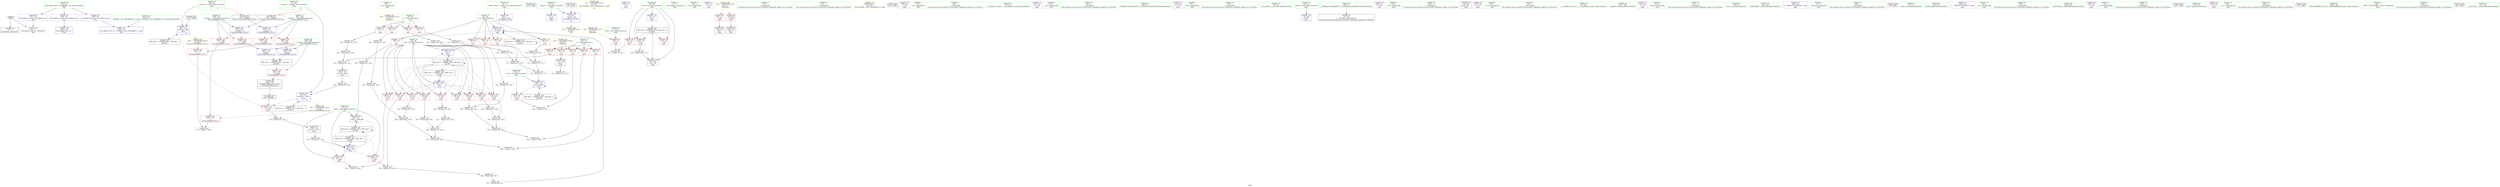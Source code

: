 digraph "SVFG" {
	label="SVFG";

	Node0x55a7a782cba0 [shape=record,color=grey,label="{NodeID: 0\nNullPtr}"];
	Node0x55a7a782cba0 -> Node0x55a7a783a090[style=solid];
	Node0x55a7a782cba0 -> Node0x55a7a783e970[style=solid];
	Node0x55a7a7838600 [shape=record,color=red,label="{NodeID: 97\n181\<--83\n\<--t\nmain\n}"];
	Node0x55a7a7838600 -> Node0x55a7a7846460[style=solid];
	Node0x55a7a7836510 [shape=record,color=green,label="{NodeID: 14\n30\<--1\n.str.8\<--dummyObj\nGlob }"];
	Node0x55a7a783c280 [shape=record,color=grey,label="{NodeID: 194\n132 = Binary(131, 133, )\n}"];
	Node0x55a7a7839160 [shape=record,color=red,label="{NodeID: 111\n169\<--93\n\<--x\nmain\n}"];
	Node0x55a7a7839160 -> Node0x55a7a7845e60[style=solid];
	Node0x55a7a7837310 [shape=record,color=green,label="{NodeID: 28\n4\<--6\n_ZStL8__ioinit\<--_ZStL8__ioinit_field_insensitive\nGlob }"];
	Node0x55a7a7837310 -> Node0x55a7a783a840[style=solid];
	Node0x55a7a785f2b0 [shape=record,color=black,label="{NodeID: 291\n127 = PHI()\n}"];
	Node0x55a7a7844960 [shape=record,color=grey,label="{NodeID: 208\n178 = Binary(172, 177, )\n}"];
	Node0x55a7a7844960 -> Node0x55a7a783f0f0[style=solid];
	Node0x55a7a783e670 [shape=record,color=blue,label="{NodeID: 125\n8\<--9\n_ZL2pi\<--\nGlob }"];
	Node0x55a7a7838050 [shape=record,color=green,label="{NodeID: 42\n83\<--84\nt\<--t_field_insensitive\nmain\n}"];
	Node0x55a7a7838050 -> Node0x55a7a783bdf0[style=solid];
	Node0x55a7a7838050 -> Node0x55a7a7838530[style=solid];
	Node0x55a7a7838050 -> Node0x55a7a7838600[style=solid];
	Node0x55a7a7838050 -> Node0x55a7a78386d0[style=solid];
	Node0x55a7a7838050 -> Node0x55a7a78387a0[style=solid];
	Node0x55a7a7845e60 [shape=record,color=grey,label="{NodeID: 222\n170 = Binary(141, 169, )\n}"];
	Node0x55a7a7845e60 -> Node0x55a7a7845b60[style=solid];
	Node0x55a7a783f290 [shape=record,color=blue,label="{NodeID: 139\n85\<--188\nleft\<--\nmain\n}"];
	Node0x55a7a783f290 -> Node0x55a7a7850c20[style=dashed];
	Node0x55a7a7839d20 [shape=record,color=green,label="{NodeID: 56\n265\<--266\nretval\<--retval_field_insensitive\n_ZSt3minIdERKT_S2_S2_\n}"];
	Node0x55a7a7839d20 -> Node0x55a7a783e0c0[style=solid];
	Node0x55a7a7839d20 -> Node0x55a7a783f5d0[style=solid];
	Node0x55a7a7839d20 -> Node0x55a7a783f6a0[style=solid];
	Node0x55a7a783a910 [shape=record,color=purple,label="{NodeID: 70\n100\<--11\n\<--.str\nmain\n}"];
	Node0x55a7a78526b0 [shape=record,color=yellow,style=double,label="{NodeID: 250\n8V_1 = ENCHI(MR_8V_0)\npts\{78 \}\nFun[main]}"];
	Node0x55a7a78526b0 -> Node0x55a7a783b770[style=dashed];
	Node0x55a7a783b4d0 [shape=record,color=purple,label="{NodeID: 84\n301\<--34\nllvm.global_ctors_2\<--llvm.global_ctors\nGlob }"];
	Node0x55a7a783b4d0 -> Node0x55a7a783e970[style=solid];
	Node0x55a7a782c1b0 [shape=record,color=green,label="{NodeID: 1\n7\<--1\n__dso_handle\<--dummyObj\nGlob }"];
	Node0x55a7a78386d0 [shape=record,color=red,label="{NodeID: 98\n202\<--83\n\<--t\nmain\n}"];
	Node0x55a7a78386d0 -> Node0x55a7a7846760[style=solid];
	Node0x55a7a7836610 [shape=record,color=green,label="{NodeID: 15\n32\<--1\n.str.9\<--dummyObj\nGlob }"];
	Node0x55a7a783c400 [shape=record,color=grey,label="{NodeID: 195\n140 = Binary(141, 139, )\n}"];
	Node0x55a7a783c400 -> Node0x55a7a7844c60[style=solid];
	Node0x55a7a7839230 [shape=record,color=red,label="{NodeID: 112\n171\<--93\n\<--x\nmain\n}"];
	Node0x55a7a7839230 -> Node0x55a7a7845b60[style=solid];
	Node0x55a7a7837410 [shape=record,color=green,label="{NodeID: 29\n8\<--10\n_ZL2pi\<--_ZL2pi_field_insensitive\nGlob }"];
	Node0x55a7a7837410 -> Node0x55a7a783e670[style=solid];
	Node0x55a7a7837410 -> Node0x55a7a783ea70[style=solid];
	Node0x55a7a785f380 [shape=record,color=black,label="{NodeID: 292\n134 = PHI()\n}"];
	Node0x55a7a785f380 -> Node0x55a7a783edb0[style=solid];
	Node0x55a7a7844ae0 [shape=record,color=grey,label="{NodeID: 209\n177 = Binary(175, 176, )\n}"];
	Node0x55a7a7844ae0 -> Node0x55a7a7844960[style=solid];
	Node0x55a7a783e770 [shape=record,color=blue,label="{NodeID: 126\n299\<--35\nllvm.global_ctors_0\<--\nGlob }"];
	Node0x55a7a7838120 [shape=record,color=green,label="{NodeID: 43\n85\<--86\nleft\<--left_field_insensitive\nmain\n}"];
	Node0x55a7a7838120 -> Node0x55a7a7838870[style=solid];
	Node0x55a7a7838120 -> Node0x55a7a7838940[style=solid];
	Node0x55a7a7838120 -> Node0x55a7a7838a10[style=solid];
	Node0x55a7a7838120 -> Node0x55a7a7838ae0[style=solid];
	Node0x55a7a7838120 -> Node0x55a7a7838bb0[style=solid];
	Node0x55a7a7838120 -> Node0x55a7a7838c80[style=solid];
	Node0x55a7a7838120 -> Node0x55a7a7838d50[style=solid];
	Node0x55a7a7838120 -> Node0x55a7a7838e20[style=solid];
	Node0x55a7a7838120 -> Node0x55a7a7838ef0[style=solid];
	Node0x55a7a7838120 -> Node0x55a7a783ece0[style=solid];
	Node0x55a7a7838120 -> Node0x55a7a783f290[style=solid];
	Node0x55a7a7845fe0 [shape=record,color=grey,label="{NodeID: 223\n277 = cmp(274, 276, )\n}"];
	Node0x55a7a783f360 [shape=record,color=blue,label="{NodeID: 140\n79\<--244\ntest\<--inc\nmain\n}"];
	Node0x55a7a783f360 -> Node0x55a7a784d020[style=dashed];
	Node0x55a7a7839df0 [shape=record,color=green,label="{NodeID: 57\n267\<--268\n__a.addr\<--__a.addr_field_insensitive\n_ZSt3minIdERKT_S2_S2_\n}"];
	Node0x55a7a7839df0 -> Node0x55a7a783e190[style=solid];
	Node0x55a7a7839df0 -> Node0x55a7a783e260[style=solid];
	Node0x55a7a7839df0 -> Node0x55a7a783f430[style=solid];
	Node0x55a7a783a9e0 [shape=record,color=purple,label="{NodeID: 71\n101\<--13\n\<--.str.2\nmain\n}"];
	Node0x55a7a783b5d0 [shape=record,color=red,label="{NodeID: 85\n99\<--15\n\<--stdin\nmain\n}"];
	Node0x55a7a783b5d0 -> Node0x55a7a783a360[style=solid];
	Node0x55a7a782bb80 [shape=record,color=green,label="{NodeID: 2\n9\<--1\n\<--dummyObj\nCan only get source location for instruction, argument, global var or function.}"];
	Node0x55a7a78387a0 [shape=record,color=red,label="{NodeID: 99\n228\<--83\n\<--t\nmain\n}"];
	Node0x55a7a78387a0 -> Node0x55a7a78462e0[style=solid];
	Node0x55a7a7836710 [shape=record,color=green,label="{NodeID: 16\n35\<--1\n\<--dummyObj\nCan only get source location for instruction, argument, global var or function.}"];
	Node0x55a7a7855320 [shape=record,color=yellow,style=double,label="{NodeID: 279\nRETMU(2V_2)\npts\{10 \}\nFun[_GLOBAL__sub_I_dzhulgakov_0_1.cpp]}"];
	Node0x55a7a783c580 [shape=record,color=grey,label="{NodeID: 196\n195 = Binary(193, 194, )\n}"];
	Node0x55a7a783c580 -> Node0x55a7a7845ce0[style=solid];
	Node0x55a7a7839300 [shape=record,color=red,label="{NodeID: 113\n176\<--93\n\<--x\nmain\n}"];
	Node0x55a7a7839300 -> Node0x55a7a7844ae0[style=solid];
	Node0x55a7a7837510 [shape=record,color=green,label="{NodeID: 30\n34\<--38\nllvm.global_ctors\<--llvm.global_ctors_field_insensitive\nGlob }"];
	Node0x55a7a7837510 -> Node0x55a7a783b2d0[style=solid];
	Node0x55a7a7837510 -> Node0x55a7a783b3d0[style=solid];
	Node0x55a7a7837510 -> Node0x55a7a783b4d0[style=solid];
	Node0x55a7a785f4b0 [shape=record,color=black,label="{NodeID: 293\n241 = PHI()\n}"];
	Node0x55a7a7844c60 [shape=record,color=grey,label="{NodeID: 210\n142 = Binary(140, 129, )\n}"];
	Node0x55a7a7844c60 -> Node0x55a7a7844de0[style=solid];
	Node0x55a7a783e870 [shape=record,color=blue,label="{NodeID: 127\n300\<--36\nllvm.global_ctors_1\<--_GLOBAL__sub_I_dzhulgakov_0_1.cpp\nGlob }"];
	Node0x55a7a78381f0 [shape=record,color=green,label="{NodeID: 44\n87\<--88\nright\<--right_field_insensitive\nmain\n}"];
	Node0x55a7a78381f0 -> Node0x55a7a7838fc0[style=solid];
	Node0x55a7a78381f0 -> Node0x55a7a7839090[style=solid];
	Node0x55a7a78381f0 -> Node0x55a7a783ef50[style=solid];
	Node0x55a7a78381f0 -> Node0x55a7a783f1c0[style=solid];
	Node0x55a7a7846160 [shape=record,color=grey,label="{NodeID: 224\n117 = cmp(115, 116, )\n}"];
	Node0x55a7a783f430 [shape=record,color=blue,label="{NodeID: 141\n267\<--263\n__a.addr\<--__a\n_ZSt3minIdERKT_S2_S2_\n}"];
	Node0x55a7a783f430 -> Node0x55a7a783e190[style=dashed];
	Node0x55a7a783f430 -> Node0x55a7a783e260[style=dashed];
	Node0x55a7a7839ec0 [shape=record,color=green,label="{NodeID: 58\n269\<--270\n__b.addr\<--__b.addr_field_insensitive\n_ZSt3minIdERKT_S2_S2_\n}"];
	Node0x55a7a7839ec0 -> Node0x55a7a783e330[style=solid];
	Node0x55a7a7839ec0 -> Node0x55a7a783e400[style=solid];
	Node0x55a7a7839ec0 -> Node0x55a7a783f500[style=solid];
	Node0x55a7a783aab0 [shape=record,color=purple,label="{NodeID: 72\n106\<--16\n\<--.str.3\nmain\n}"];
	Node0x55a7a7852870 [shape=record,color=yellow,style=double,label="{NodeID: 252\n12V_1 = ENCHI(MR_12V_0)\npts\{82 \}\nFun[main]}"];
	Node0x55a7a7852870 -> Node0x55a7a783bab0[style=dashed];
	Node0x55a7a7852870 -> Node0x55a7a783bb80[style=dashed];
	Node0x55a7a7852870 -> Node0x55a7a783bc50[style=dashed];
	Node0x55a7a7852870 -> Node0x55a7a783bd20[style=dashed];
	Node0x55a7a783b6a0 [shape=record,color=red,label="{NodeID: 86\n105\<--20\n\<--stdout\nmain\n}"];
	Node0x55a7a783b6a0 -> Node0x55a7a783a430[style=solid];
	Node0x55a7a78354f0 [shape=record,color=green,label="{NodeID: 3\n11\<--1\n.str\<--dummyObj\nGlob }"];
	Node0x55a7a7838870 [shape=record,color=red,label="{NodeID: 100\n159\<--85\n\<--left\nmain\n}"];
	Node0x55a7a7838870 -> Node0x55a7a78465e0[style=solid];
	Node0x55a7a7836810 [shape=record,color=green,label="{NodeID: 17\n65\<--1\n\<--dummyObj\nCan only get source location for instruction, argument, global var or function.}"];
	Node0x55a7a783c700 [shape=record,color=grey,label="{NodeID: 197\n193 = Binary(141, 192, )\n}"];
	Node0x55a7a783c700 -> Node0x55a7a783c580[style=solid];
	Node0x55a7a78393d0 [shape=record,color=red,label="{NodeID: 114\n184\<--93\n\<--x\nmain\n}"];
	Node0x55a7a78393d0 -> Node0x55a7a7841fd0[style=solid];
	Node0x55a7a7837610 [shape=record,color=green,label="{NodeID: 31\n39\<--40\n__cxx_global_var_init\<--__cxx_global_var_init_field_insensitive\n}"];
	Node0x55a7a785f580 [shape=record,color=black,label="{NodeID: 294\n263 = PHI(89, )\n0th arg _ZSt3minIdERKT_S2_S2_ }"];
	Node0x55a7a785f580 -> Node0x55a7a783f430[style=solid];
	Node0x55a7a7844de0 [shape=record,color=grey,label="{NodeID: 211\n143 = Binary(138, 142, )\n}"];
	Node0x55a7a7844de0 -> Node0x55a7a783a5d0[style=solid];
	Node0x55a7a783e970 [shape=record,color=blue, style = dotted,label="{NodeID: 128\n301\<--3\nllvm.global_ctors_2\<--dummyVal\nGlob }"];
	Node0x55a7a78382c0 [shape=record,color=green,label="{NodeID: 45\n89\<--90\nref.tmp\<--ref.tmp_field_insensitive\nmain\n|{|<s1>11}}"];
	Node0x55a7a78382c0 -> Node0x55a7a783edb0[style=solid];
	Node0x55a7a78382c0:s1 -> Node0x55a7a785f580[style=solid,color=red];
	Node0x55a7a78462e0 [shape=record,color=grey,label="{NodeID: 225\n229 = cmp(227, 228, )\n}"];
	Node0x55a7a783f500 [shape=record,color=blue,label="{NodeID: 142\n269\<--264\n__b.addr\<--__b\n_ZSt3minIdERKT_S2_S2_\n}"];
	Node0x55a7a783f500 -> Node0x55a7a783e330[style=dashed];
	Node0x55a7a783f500 -> Node0x55a7a783e400[style=dashed];
	Node0x55a7a7839f90 [shape=record,color=green,label="{NodeID: 59\n36\<--294\n_GLOBAL__sub_I_dzhulgakov_0_1.cpp\<--_GLOBAL__sub_I_dzhulgakov_0_1.cpp_field_insensitive\n}"];
	Node0x55a7a7839f90 -> Node0x55a7a783e870[style=solid];
	Node0x55a7a783ab80 [shape=record,color=purple,label="{NodeID: 73\n107\<--18\n\<--.str.4\nmain\n}"];
	Node0x55a7a7852950 [shape=record,color=yellow,style=double,label="{NodeID: 253\n14V_1 = ENCHI(MR_14V_0)\npts\{84 \}\nFun[main]}"];
	Node0x55a7a7852950 -> Node0x55a7a783bdf0[style=dashed];
	Node0x55a7a7852950 -> Node0x55a7a7838530[style=dashed];
	Node0x55a7a7852950 -> Node0x55a7a7838600[style=dashed];
	Node0x55a7a7852950 -> Node0x55a7a78386d0[style=dashed];
	Node0x55a7a7852950 -> Node0x55a7a78387a0[style=dashed];
	Node0x55a7a783b770 [shape=record,color=red,label="{NodeID: 87\n116\<--77\n\<--tests\nmain\n}"];
	Node0x55a7a783b770 -> Node0x55a7a7846160[style=solid];
	Node0x55a7a7835580 [shape=record,color=green,label="{NodeID: 4\n13\<--1\n.str.2\<--dummyObj\nGlob }"];
	Node0x55a7a7838940 [shape=record,color=red,label="{NodeID: 101\n163\<--85\n\<--left\nmain\n}"];
	Node0x55a7a7838940 -> Node0x55a7a7845560[style=solid];
	Node0x55a7a7836910 [shape=record,color=green,label="{NodeID: 18\n98\<--1\n\<--dummyObj\nCan only get source location for instruction, argument, global var or function.}"];
	Node0x55a7a783c880 [shape=record,color=grey,label="{NodeID: 198\n197 = Binary(141, 196, )\n}"];
	Node0x55a7a783c880 -> Node0x55a7a78453e0[style=solid];
	Node0x55a7a78394a0 [shape=record,color=red,label="{NodeID: 115\n188\<--93\n\<--x\nmain\n}"];
	Node0x55a7a78394a0 -> Node0x55a7a783f290[style=solid];
	Node0x55a7a7837710 [shape=record,color=green,label="{NodeID: 32\n43\<--44\n_ZNSt8ios_base4InitC1Ev\<--_ZNSt8ios_base4InitC1Ev_field_insensitive\n}"];
	Node0x55a7a785f740 [shape=record,color=black,label="{NodeID: 295\n264 = PHI(91, )\n1st arg _ZSt3minIdERKT_S2_S2_ }"];
	Node0x55a7a785f740 -> Node0x55a7a783f500[style=solid];
	Node0x55a7a7844f60 [shape=record,color=grey,label="{NodeID: 212\n167 = Binary(166, 141, )\n}"];
	Node0x55a7a7844f60 -> Node0x55a7a783f020[style=solid];
	Node0x55a7a783ea70 [shape=record,color=blue,label="{NodeID: 129\n8\<--64\n_ZL2pi\<--call\n__cxx_global_var_init.1\n|{<s0>16}}"];
	Node0x55a7a783ea70:s0 -> Node0x55a7a78558e0[style=dashed,color=blue];
	Node0x55a7a7838390 [shape=record,color=green,label="{NodeID: 46\n91\<--92\nref.tmp7\<--ref.tmp7_field_insensitive\nmain\n|{|<s1>11}}"];
	Node0x55a7a7838390 -> Node0x55a7a783ee80[style=solid];
	Node0x55a7a7838390:s1 -> Node0x55a7a785f740[style=solid,color=red];
	Node0x55a7a7846460 [shape=record,color=grey,label="{NodeID: 226\n182 = cmp(180, 181, )\n}"];
	Node0x55a7a783f5d0 [shape=record,color=blue,label="{NodeID: 143\n265\<--279\nretval\<--\n_ZSt3minIdERKT_S2_S2_\n}"];
	Node0x55a7a783f5d0 -> Node0x55a7a7850720[style=dashed];
	Node0x55a7a783a090 [shape=record,color=black,label="{NodeID: 60\n2\<--3\ndummyVal\<--dummyVal\n}"];
	Node0x55a7a7850720 [shape=record,color=black,label="{NodeID: 240\nMR_30V_3 = PHI(MR_30V_4, MR_30V_2, )\npts\{266 \}\n}"];
	Node0x55a7a7850720 -> Node0x55a7a783e0c0[style=dashed];
	Node0x55a7a783ac50 [shape=record,color=purple,label="{NodeID: 74\n120\<--22\n\<--.str.5\nmain\n}"];
	Node0x55a7a783b840 [shape=record,color=red,label="{NodeID: 88\n115\<--79\n\<--test\nmain\n}"];
	Node0x55a7a783b840 -> Node0x55a7a7846160[style=solid];
	Node0x55a7a7835610 [shape=record,color=green,label="{NodeID: 5\n15\<--1\nstdin\<--dummyObj\nGlob }"];
	Node0x55a7a7838a10 [shape=record,color=red,label="{NodeID: 102\n192\<--85\n\<--left\nmain\n}"];
	Node0x55a7a7838a10 -> Node0x55a7a783c700[style=solid];
	Node0x55a7a7836a10 [shape=record,color=green,label="{NodeID: 19\n113\<--1\n\<--dummyObj\nCan only get source location for instruction, argument, global var or function.}"];
	Node0x55a7a783ca00 [shape=record,color=grey,label="{NodeID: 199\n226 = Binary(223, 225, )\n}"];
	Node0x55a7a783ca00 -> Node0x55a7a78441e0[style=solid];
	Node0x55a7a783df20 [shape=record,color=red,label="{NodeID: 116\n180\<--95\n\<--area\nmain\n}"];
	Node0x55a7a783df20 -> Node0x55a7a7846460[style=solid];
	Node0x55a7a7837810 [shape=record,color=green,label="{NodeID: 33\n49\<--50\n__cxa_atexit\<--__cxa_atexit_field_insensitive\n}"];
	Node0x55a7a78450e0 [shape=record,color=grey,label="{NodeID: 213\n200 = Binary(198, 199, )\n}"];
	Node0x55a7a78450e0 -> Node0x55a7a7845ce0[style=solid];
	Node0x55a7a783eb40 [shape=record,color=blue,label="{NodeID: 130\n75\<--98\nretval\<--\nmain\n}"];
	Node0x55a7a7838460 [shape=record,color=green,label="{NodeID: 47\n93\<--94\nx\<--x_field_insensitive\nmain\n}"];
	Node0x55a7a7838460 -> Node0x55a7a7839160[style=solid];
	Node0x55a7a7838460 -> Node0x55a7a7839230[style=solid];
	Node0x55a7a7838460 -> Node0x55a7a7839300[style=solid];
	Node0x55a7a7838460 -> Node0x55a7a78393d0[style=solid];
	Node0x55a7a7838460 -> Node0x55a7a78394a0[style=solid];
	Node0x55a7a7838460 -> Node0x55a7a783f020[style=solid];
	Node0x55a7a78465e0 [shape=record,color=grey,label="{NodeID: 227\n161 = cmp(159, 160, )\n}"];
	Node0x55a7a783f6a0 [shape=record,color=blue,label="{NodeID: 144\n265\<--282\nretval\<--\n_ZSt3minIdERKT_S2_S2_\n}"];
	Node0x55a7a783f6a0 -> Node0x55a7a7850720[style=dashed];
	Node0x55a7a783a190 [shape=record,color=black,label="{NodeID: 61\n47\<--48\n\<--_ZNSt8ios_base4InitD1Ev\nCan only get source location for instruction, argument, global var or function.}"];
	Node0x55a7a7850c20 [shape=record,color=black,label="{NodeID: 241\nMR_16V_5 = PHI(MR_16V_6, MR_16V_4, )\npts\{86 \}\n}"];
	Node0x55a7a7850c20 -> Node0x55a7a7838870[style=dashed];
	Node0x55a7a7850c20 -> Node0x55a7a7838940[style=dashed];
	Node0x55a7a7850c20 -> Node0x55a7a7838a10[style=dashed];
	Node0x55a7a7850c20 -> Node0x55a7a7838ae0[style=dashed];
	Node0x55a7a7850c20 -> Node0x55a7a7838bb0[style=dashed];
	Node0x55a7a7850c20 -> Node0x55a7a7838c80[style=dashed];
	Node0x55a7a7850c20 -> Node0x55a7a7838d50[style=dashed];
	Node0x55a7a7850c20 -> Node0x55a7a7838e20[style=dashed];
	Node0x55a7a7850c20 -> Node0x55a7a7838ef0[style=dashed];
	Node0x55a7a7850c20 -> Node0x55a7a783f290[style=dashed];
	Node0x55a7a7850c20 -> Node0x55a7a784d520[style=dashed];
	Node0x55a7a7850c20 -> Node0x55a7a7850c20[style=dashed];
	Node0x55a7a783ad20 [shape=record,color=purple,label="{NodeID: 75\n206\<--24\n\<--.str.6\nmain\n}"];
	Node0x55a7a783b910 [shape=record,color=red,label="{NodeID: 89\n119\<--79\n\<--test\nmain\n}"];
	Node0x55a7a7835ea0 [shape=record,color=green,label="{NodeID: 6\n16\<--1\n.str.3\<--dummyObj\nGlob }"];
	Node0x55a7a7838ae0 [shape=record,color=red,label="{NodeID: 103\n194\<--85\n\<--left\nmain\n}"];
	Node0x55a7a7838ae0 -> Node0x55a7a783c580[style=solid];
	Node0x55a7a7836b10 [shape=record,color=green,label="{NodeID: 20\n129\<--1\n\<--dummyObj\nCan only get source location for instruction, argument, global var or function.}"];
	Node0x55a7a783cb80 [shape=record,color=grey,label="{NodeID: 200\n216 = Binary(215, 129, )\n}"];
	Node0x55a7a783cb80 -> Node0x55a7a7844360[style=solid];
	Node0x55a7a783dff0 [shape=record,color=red,label="{NodeID: 117\n151\<--148\n\<--call11\nmain\n}"];
	Node0x55a7a783dff0 -> Node0x55a7a783cd00[style=solid];
	Node0x55a7a7837910 [shape=record,color=green,label="{NodeID: 34\n48\<--54\n_ZNSt8ios_base4InitD1Ev\<--_ZNSt8ios_base4InitD1Ev_field_insensitive\n}"];
	Node0x55a7a7837910 -> Node0x55a7a783a190[style=solid];
	Node0x55a7a7845260 [shape=record,color=grey,label="{NodeID: 214\n219 = Binary(218, 129, )\n}"];
	Node0x55a7a7845260 -> Node0x55a7a78444e0[style=solid];
	Node0x55a7a783ec10 [shape=record,color=blue,label="{NodeID: 131\n79\<--113\ntest\<--\nmain\n}"];
	Node0x55a7a783ec10 -> Node0x55a7a784d020[style=dashed];
	Node0x55a7a7839550 [shape=record,color=green,label="{NodeID: 48\n95\<--96\narea\<--area_field_insensitive\nmain\n}"];
	Node0x55a7a7839550 -> Node0x55a7a783df20[style=solid];
	Node0x55a7a7839550 -> Node0x55a7a783f0f0[style=solid];
	Node0x55a7a7846760 [shape=record,color=grey,label="{NodeID: 228\n203 = cmp(201, 202, )\n}"];
	Node0x55a7a783a290 [shape=record,color=black,label="{NodeID: 62\n74\<--98\nmain_ret\<--\nmain\n}"];
	Node0x55a7a7851120 [shape=record,color=black,label="{NodeID: 242\nMR_18V_6 = PHI(MR_18V_4, MR_18V_5, )\npts\{88 \}\n}"];
	Node0x55a7a7851120 -> Node0x55a7a7838fc0[style=dashed];
	Node0x55a7a7851120 -> Node0x55a7a7839090[style=dashed];
	Node0x55a7a7851120 -> Node0x55a7a783f1c0[style=dashed];
	Node0x55a7a7851120 -> Node0x55a7a784da20[style=dashed];
	Node0x55a7a7851120 -> Node0x55a7a7851120[style=dashed];
	Node0x55a7a783adf0 [shape=record,color=purple,label="{NodeID: 76\n207\<--26\n\<--.str.7\nmain\n}"];
	Node0x55a7a783b9e0 [shape=record,color=red,label="{NodeID: 90\n243\<--79\n\<--test\nmain\n}"];
	Node0x55a7a783b9e0 -> Node0x55a7a783c100[style=solid];
	Node0x55a7a7835f30 [shape=record,color=green,label="{NodeID: 7\n18\<--1\n.str.4\<--dummyObj\nGlob }"];
	Node0x55a7a7838bb0 [shape=record,color=red,label="{NodeID: 104\n199\<--85\n\<--left\nmain\n}"];
	Node0x55a7a7838bb0 -> Node0x55a7a78450e0[style=solid];
	Node0x55a7a7836c10 [shape=record,color=green,label="{NodeID: 21\n133\<--1\n\<--dummyObj\nCan only get source location for instruction, argument, global var or function.}"];
	Node0x55a7a78558e0 [shape=record,color=yellow,style=double,label="{NodeID: 284\n2V_2 = CSCHI(MR_2V_1)\npts\{10 \}\nCS[]}"];
	Node0x55a7a783cd00 [shape=record,color=grey,label="{NodeID: 201\n152 = Binary(151, 153, )\n}"];
	Node0x55a7a783cd00 -> Node0x55a7a783a6a0[style=solid];
	Node0x55a7a783e0c0 [shape=record,color=red,label="{NodeID: 118\n285\<--265\n\<--retval\n_ZSt3minIdERKT_S2_S2_\n}"];
	Node0x55a7a783e0c0 -> Node0x55a7a783a770[style=solid];
	Node0x55a7a7837a10 [shape=record,color=green,label="{NodeID: 35\n61\<--62\n__cxx_global_var_init.1\<--__cxx_global_var_init.1_field_insensitive\n}"];
	Node0x55a7a78453e0 [shape=record,color=grey,label="{NodeID: 215\n198 = Binary(197, 129, )\n}"];
	Node0x55a7a78453e0 -> Node0x55a7a78450e0[style=solid];
	Node0x55a7a783ece0 [shape=record,color=blue,label="{NodeID: 132\n85\<--129\nleft\<--\nmain\n}"];
	Node0x55a7a783ece0 -> Node0x55a7a7838870[style=dashed];
	Node0x55a7a783ece0 -> Node0x55a7a7838940[style=dashed];
	Node0x55a7a783ece0 -> Node0x55a7a7838a10[style=dashed];
	Node0x55a7a783ece0 -> Node0x55a7a7838ae0[style=dashed];
	Node0x55a7a783ece0 -> Node0x55a7a7838bb0[style=dashed];
	Node0x55a7a783ece0 -> Node0x55a7a7838c80[style=dashed];
	Node0x55a7a783ece0 -> Node0x55a7a7838d50[style=dashed];
	Node0x55a7a783ece0 -> Node0x55a7a7838e20[style=dashed];
	Node0x55a7a783ece0 -> Node0x55a7a7838ef0[style=dashed];
	Node0x55a7a783ece0 -> Node0x55a7a783f290[style=dashed];
	Node0x55a7a783ece0 -> Node0x55a7a784d520[style=dashed];
	Node0x55a7a783ece0 -> Node0x55a7a7850c20[style=dashed];
	Node0x55a7a7839620 [shape=record,color=green,label="{NodeID: 49\n103\<--104\nfreopen\<--freopen_field_insensitive\n}"];
	Node0x55a7a784d020 [shape=record,color=black,label="{NodeID: 229\nMR_10V_3 = PHI(MR_10V_4, MR_10V_2, )\npts\{80 \}\n}"];
	Node0x55a7a784d020 -> Node0x55a7a783b840[style=dashed];
	Node0x55a7a784d020 -> Node0x55a7a783b910[style=dashed];
	Node0x55a7a784d020 -> Node0x55a7a783b9e0[style=dashed];
	Node0x55a7a784d020 -> Node0x55a7a783f360[style=dashed];
	Node0x55a7a783a360 [shape=record,color=black,label="{NodeID: 63\n102\<--99\ncall\<--\nmain\n}"];
	Node0x55a7a7851620 [shape=record,color=yellow,style=double,label="{NodeID: 243\n20V_1 = ENCHI(MR_20V_0)\npts\{90 \}\nFun[_ZSt3minIdERKT_S2_S2_]}"];
	Node0x55a7a7851620 -> Node0x55a7a783e5a0[style=dashed];
	Node0x55a7a783aec0 [shape=record,color=purple,label="{NodeID: 77\n233\<--26\n\<--.str.7\nmain\n}"];
	Node0x55a7a783bab0 [shape=record,color=red,label="{NodeID: 91\n139\<--81\n\<--r\nmain\n}"];
	Node0x55a7a783bab0 -> Node0x55a7a783c400[style=solid];
	Node0x55a7a7835fc0 [shape=record,color=green,label="{NodeID: 8\n20\<--1\nstdout\<--dummyObj\nGlob }"];
	Node0x55a7a7838c80 [shape=record,color=red,label="{NodeID: 105\n215\<--85\n\<--left\nmain\n}"];
	Node0x55a7a7838c80 -> Node0x55a7a783cb80[style=solid];
	Node0x55a7a7836d10 [shape=record,color=green,label="{NodeID: 22\n141\<--1\n\<--dummyObj\nCan only get source location for instruction, argument, global var or function.}"];
	Node0x55a7a785ec50 [shape=record,color=black,label="{NodeID: 285\n148 = PHI(262, )\n}"];
	Node0x55a7a785ec50 -> Node0x55a7a783dff0[style=solid];
	Node0x55a7a78440a0 [shape=record,color=grey,label="{NodeID: 202\n175 = Binary(174, 129, )\n}"];
	Node0x55a7a78440a0 -> Node0x55a7a7844ae0[style=solid];
	Node0x55a7a783e190 [shape=record,color=red,label="{NodeID: 119\n275\<--267\n\<--__a.addr\n_ZSt3minIdERKT_S2_S2_\n}"];
	Node0x55a7a783e190 -> Node0x55a7a783e5a0[style=solid];
	Node0x55a7a7837b10 [shape=record,color=green,label="{NodeID: 36\n66\<--67\nacos\<--acos_field_insensitive\n}"];
	Node0x55a7a7845560 [shape=record,color=grey,label="{NodeID: 216\n165 = Binary(163, 164, )\n}"];
	Node0x55a7a7845560 -> Node0x55a7a78456e0[style=solid];
	Node0x55a7a783edb0 [shape=record,color=blue,label="{NodeID: 133\n89\<--134\nref.tmp\<--call6\nmain\n|{|<s2>11}}"];
	Node0x55a7a783edb0 -> Node0x55a7a783dff0[style=dashed];
	Node0x55a7a783edb0 -> Node0x55a7a784df20[style=dashed];
	Node0x55a7a783edb0:s2 -> Node0x55a7a7851620[style=dashed,color=red];
	Node0x55a7a7839720 [shape=record,color=green,label="{NodeID: 50\n110\<--111\n_ZNSirsERi\<--_ZNSirsERi_field_insensitive\n}"];
	Node0x55a7a784d520 [shape=record,color=black,label="{NodeID: 230\nMR_16V_2 = PHI(MR_16V_4, MR_16V_1, )\npts\{86 \}\n}"];
	Node0x55a7a784d520 -> Node0x55a7a783ece0[style=dashed];
	Node0x55a7a783a430 [shape=record,color=black,label="{NodeID: 64\n108\<--105\ncall1\<--\nmain\n}"];
	Node0x55a7a7852140 [shape=record,color=yellow,style=double,label="{NodeID: 244\n22V_1 = ENCHI(MR_22V_0)\npts\{92 \}\nFun[_ZSt3minIdERKT_S2_S2_]}"];
	Node0x55a7a7852140 -> Node0x55a7a783e4d0[style=dashed];
	Node0x55a7a783af90 [shape=record,color=purple,label="{NodeID: 78\n208\<--28\n\<--__PRETTY_FUNCTION__.main\nmain\n}"];
	Node0x55a7a783bb80 [shape=record,color=red,label="{NodeID: 92\n173\<--81\n\<--r\nmain\n}"];
	Node0x55a7a783bb80 -> Node0x55a7a78459e0[style=solid];
	Node0x55a7a7836050 [shape=record,color=green,label="{NodeID: 9\n21\<--1\n_ZSt3cin\<--dummyObj\nGlob }"];
	Node0x55a7a7838d50 [shape=record,color=red,label="{NodeID: 106\n218\<--85\n\<--left\nmain\n}"];
	Node0x55a7a7838d50 -> Node0x55a7a7845260[style=solid];
	Node0x55a7a7836e10 [shape=record,color=green,label="{NodeID: 23\n146\<--1\n\<--dummyObj\nCan only get source location for instruction, argument, global var or function.}"];
	Node0x55a7a785ee40 [shape=record,color=black,label="{NodeID: 286\n46 = PHI()\n}"];
	Node0x55a7a78441e0 [shape=record,color=grey,label="{NodeID: 203\n227 = Binary(220, 226, )\n}"];
	Node0x55a7a78441e0 -> Node0x55a7a78462e0[style=solid];
	Node0x55a7a783e260 [shape=record,color=red,label="{NodeID: 120\n282\<--267\n\<--__a.addr\n_ZSt3minIdERKT_S2_S2_\n}"];
	Node0x55a7a783e260 -> Node0x55a7a783f6a0[style=solid];
	Node0x55a7a7837c10 [shape=record,color=green,label="{NodeID: 37\n72\<--73\nmain\<--main_field_insensitive\n}"];
	Node0x55a7a78456e0 [shape=record,color=grey,label="{NodeID: 217\n166 = Binary(165, 129, )\n}"];
	Node0x55a7a78456e0 -> Node0x55a7a7844f60[style=solid];
	Node0x55a7a783ee80 [shape=record,color=blue,label="{NodeID: 134\n91\<--145\nref.tmp7\<--mul10\nmain\n|{|<s2>11}}"];
	Node0x55a7a783ee80 -> Node0x55a7a783dff0[style=dashed];
	Node0x55a7a783ee80 -> Node0x55a7a784e420[style=dashed];
	Node0x55a7a783ee80:s2 -> Node0x55a7a7852140[style=dashed,color=red];
	Node0x55a7a7839820 [shape=record,color=green,label="{NodeID: 51\n122\<--123\nprintf\<--printf_field_insensitive\n}"];
	Node0x55a7a784da20 [shape=record,color=black,label="{NodeID: 231\nMR_18V_2 = PHI(MR_18V_4, MR_18V_1, )\npts\{88 \}\n}"];
	Node0x55a7a784da20 -> Node0x55a7a783ef50[style=dashed];
	Node0x55a7a783a500 [shape=record,color=black,label="{NodeID: 65\n131\<--130\nconv\<--\nmain\n}"];
	Node0x55a7a783a500 -> Node0x55a7a783c280[style=solid];
	Node0x55a7a783b060 [shape=record,color=purple,label="{NodeID: 79\n234\<--28\n\<--__PRETTY_FUNCTION__.main\nmain\n}"];
	Node0x55a7a783bc50 [shape=record,color=red,label="{NodeID: 93\n196\<--81\n\<--r\nmain\n}"];
	Node0x55a7a783bc50 -> Node0x55a7a783c880[style=solid];
	Node0x55a7a7836110 [shape=record,color=green,label="{NodeID: 10\n22\<--1\n.str.5\<--dummyObj\nGlob }"];
	Node0x55a7a7841e50 [shape=record,color=grey,label="{NodeID: 190\n225 = Binary(224, 129, )\n}"];
	Node0x55a7a7841e50 -> Node0x55a7a783ca00[style=solid];
	Node0x55a7a7838e20 [shape=record,color=red,label="{NodeID: 107\n224\<--85\n\<--left\nmain\n}"];
	Node0x55a7a7838e20 -> Node0x55a7a7841e50[style=solid];
	Node0x55a7a7836f10 [shape=record,color=green,label="{NodeID: 24\n153\<--1\n\<--dummyObj\nCan only get source location for instruction, argument, global var or function.}"];
	Node0x55a7a785ef10 [shape=record,color=black,label="{NodeID: 287\n64 = PHI()\n}"];
	Node0x55a7a785ef10 -> Node0x55a7a783ea70[style=solid];
	Node0x55a7a7844360 [shape=record,color=grey,label="{NodeID: 204\n217 = Binary(141, 216, )\n}"];
	Node0x55a7a7844360 -> Node0x55a7a78444e0[style=solid];
	Node0x55a7a783e330 [shape=record,color=red,label="{NodeID: 121\n273\<--269\n\<--__b.addr\n_ZSt3minIdERKT_S2_S2_\n}"];
	Node0x55a7a783e330 -> Node0x55a7a783e4d0[style=solid];
	Node0x55a7a7837d10 [shape=record,color=green,label="{NodeID: 38\n75\<--76\nretval\<--retval_field_insensitive\nmain\n}"];
	Node0x55a7a7837d10 -> Node0x55a7a783eb40[style=solid];
	Node0x55a7a7845860 [shape=record,color=grey,label="{NodeID: 218\n155 = Binary(154, 156, )\n}"];
	Node0x55a7a7845860 -> Node0x55a7a783ef50[style=solid];
	Node0x55a7a783ef50 [shape=record,color=blue,label="{NodeID: 135\n87\<--155\nright\<--add\nmain\n}"];
	Node0x55a7a783ef50 -> Node0x55a7a7838fc0[style=dashed];
	Node0x55a7a783ef50 -> Node0x55a7a7839090[style=dashed];
	Node0x55a7a783ef50 -> Node0x55a7a783f1c0[style=dashed];
	Node0x55a7a783ef50 -> Node0x55a7a784da20[style=dashed];
	Node0x55a7a783ef50 -> Node0x55a7a7851120[style=dashed];
	Node0x55a7a7839920 [shape=record,color=green,label="{NodeID: 52\n125\<--126\n_ZNSirsERx\<--_ZNSirsERx_field_insensitive\n}"];
	Node0x55a7a784df20 [shape=record,color=black,label="{NodeID: 232\nMR_20V_2 = PHI(MR_20V_3, MR_20V_1, )\npts\{90 \}\n}"];
	Node0x55a7a784df20 -> Node0x55a7a783edb0[style=dashed];
	Node0x55a7a783a5d0 [shape=record,color=black,label="{NodeID: 66\n144\<--143\nconv9\<--div8\nmain\n}"];
	Node0x55a7a783a5d0 -> Node0x55a7a783bf80[style=solid];
	Node0x55a7a783b130 [shape=record,color=purple,label="{NodeID: 80\n232\<--30\n\<--.str.8\nmain\n}"];
	Node0x55a7a7852fa0 [shape=record,color=yellow,style=double,label="{NodeID: 260\n2V_1 = ENCHI(MR_2V_0)\npts\{10 \}\nFun[_GLOBAL__sub_I_dzhulgakov_0_1.cpp]|{<s0>16}}"];
	Node0x55a7a7852fa0:s0 -> Node0x55a7a783ea70[style=dashed,color=red];
	Node0x55a7a783bd20 [shape=record,color=red,label="{NodeID: 94\n221\<--81\n\<--r\nmain\n}"];
	Node0x55a7a783bd20 -> Node0x55a7a78447e0[style=solid];
	Node0x55a7a7836210 [shape=record,color=green,label="{NodeID: 11\n24\<--1\n.str.6\<--dummyObj\nGlob }"];
	Node0x55a7a7841fd0 [shape=record,color=grey,label="{NodeID: 191\n185 = Binary(184, 129, )\n}"];
	Node0x55a7a7841fd0 -> Node0x55a7a783f1c0[style=solid];
	Node0x55a7a7838ef0 [shape=record,color=red,label="{NodeID: 108\n239\<--85\n\<--left\nmain\n}"];
	Node0x55a7a7837010 [shape=record,color=green,label="{NodeID: 25\n156\<--1\n\<--dummyObj\nCan only get source location for instruction, argument, global var or function.}"];
	Node0x55a7a785efe0 [shape=record,color=black,label="{NodeID: 288\n109 = PHI()\n}"];
	Node0x55a7a78444e0 [shape=record,color=grey,label="{NodeID: 205\n220 = Binary(217, 219, )\n}"];
	Node0x55a7a78444e0 -> Node0x55a7a78441e0[style=solid];
	Node0x55a7a783e400 [shape=record,color=red,label="{NodeID: 122\n279\<--269\n\<--__b.addr\n_ZSt3minIdERKT_S2_S2_\n}"];
	Node0x55a7a783e400 -> Node0x55a7a783f5d0[style=solid];
	Node0x55a7a7837de0 [shape=record,color=green,label="{NodeID: 39\n77\<--78\ntests\<--tests_field_insensitive\nmain\n}"];
	Node0x55a7a7837de0 -> Node0x55a7a783b770[style=solid];
	Node0x55a7a78459e0 [shape=record,color=grey,label="{NodeID: 219\n174 = Binary(141, 173, )\n}"];
	Node0x55a7a78459e0 -> Node0x55a7a78440a0[style=solid];
	Node0x55a7a783f020 [shape=record,color=blue,label="{NodeID: 136\n93\<--167\nx\<--div17\nmain\n}"];
	Node0x55a7a783f020 -> Node0x55a7a7839160[style=dashed];
	Node0x55a7a783f020 -> Node0x55a7a7839230[style=dashed];
	Node0x55a7a783f020 -> Node0x55a7a7839300[style=dashed];
	Node0x55a7a783f020 -> Node0x55a7a78393d0[style=dashed];
	Node0x55a7a783f020 -> Node0x55a7a78394a0[style=dashed];
	Node0x55a7a783f020 -> Node0x55a7a783f020[style=dashed];
	Node0x55a7a783f020 -> Node0x55a7a784e920[style=dashed];
	Node0x55a7a7839a20 [shape=record,color=green,label="{NodeID: 53\n135\<--136\nsqrt\<--sqrt_field_insensitive\n}"];
	Node0x55a7a784e420 [shape=record,color=black,label="{NodeID: 233\nMR_22V_2 = PHI(MR_22V_3, MR_22V_1, )\npts\{92 \}\n}"];
	Node0x55a7a784e420 -> Node0x55a7a783ee80[style=dashed];
	Node0x55a7a783a6a0 [shape=record,color=black,label="{NodeID: 67\n154\<--152\nconv13\<--mul12\nmain\n}"];
	Node0x55a7a783a6a0 -> Node0x55a7a7845860[style=solid];
	Node0x55a7a783b200 [shape=record,color=purple,label="{NodeID: 81\n240\<--32\n\<--.str.9\nmain\n}"];
	Node0x55a7a783bdf0 [shape=record,color=red,label="{NodeID: 95\n130\<--83\n\<--t\nmain\n}"];
	Node0x55a7a783bdf0 -> Node0x55a7a783a500[style=solid];
	Node0x55a7a7836310 [shape=record,color=green,label="{NodeID: 12\n26\<--1\n.str.7\<--dummyObj\nGlob }"];
	Node0x55a7a783bf80 [shape=record,color=grey,label="{NodeID: 192\n145 = Binary(144, 146, )\n}"];
	Node0x55a7a783bf80 -> Node0x55a7a783ee80[style=solid];
	Node0x55a7a7838fc0 [shape=record,color=red,label="{NodeID: 109\n160\<--87\n\<--right\nmain\n}"];
	Node0x55a7a7838fc0 -> Node0x55a7a78465e0[style=solid];
	Node0x55a7a7837110 [shape=record,color=green,label="{NodeID: 26\n210\<--1\n\<--dummyObj\nCan only get source location for instruction, argument, global var or function.}"];
	Node0x55a7a785f0b0 [shape=record,color=black,label="{NodeID: 289\n121 = PHI()\n}"];
	Node0x55a7a7844660 [shape=record,color=grey,label="{NodeID: 206\n223 = Binary(222, 129, )\n}"];
	Node0x55a7a7844660 -> Node0x55a7a783ca00[style=solid];
	Node0x55a7a783e4d0 [shape=record,color=red,label="{NodeID: 123\n274\<--273\n\<--\n_ZSt3minIdERKT_S2_S2_\n}"];
	Node0x55a7a783e4d0 -> Node0x55a7a7845fe0[style=solid];
	Node0x55a7a7837eb0 [shape=record,color=green,label="{NodeID: 40\n79\<--80\ntest\<--test_field_insensitive\nmain\n}"];
	Node0x55a7a7837eb0 -> Node0x55a7a783b840[style=solid];
	Node0x55a7a7837eb0 -> Node0x55a7a783b910[style=solid];
	Node0x55a7a7837eb0 -> Node0x55a7a783b9e0[style=solid];
	Node0x55a7a7837eb0 -> Node0x55a7a783ec10[style=solid];
	Node0x55a7a7837eb0 -> Node0x55a7a783f360[style=solid];
	Node0x55a7a7845b60 [shape=record,color=grey,label="{NodeID: 220\n172 = Binary(170, 171, )\n}"];
	Node0x55a7a7845b60 -> Node0x55a7a7844960[style=solid];
	Node0x55a7a783f0f0 [shape=record,color=blue,label="{NodeID: 137\n95\<--178\narea\<--add23\nmain\n}"];
	Node0x55a7a783f0f0 -> Node0x55a7a783df20[style=dashed];
	Node0x55a7a783f0f0 -> Node0x55a7a783f0f0[style=dashed];
	Node0x55a7a783f0f0 -> Node0x55a7a784ee20[style=dashed];
	Node0x55a7a7839b20 [shape=record,color=green,label="{NodeID: 54\n149\<--150\n_ZSt3minIdERKT_S2_S2_\<--_ZSt3minIdERKT_S2_S2__field_insensitive\n}"];
	Node0x55a7a784e920 [shape=record,color=black,label="{NodeID: 234\nMR_24V_2 = PHI(MR_24V_3, MR_24V_1, )\npts\{94 \}\n}"];
	Node0x55a7a784e920 -> Node0x55a7a783f020[style=dashed];
	Node0x55a7a784e920 -> Node0x55a7a784e920[style=dashed];
	Node0x55a7a783a770 [shape=record,color=black,label="{NodeID: 68\n262\<--285\n_ZSt3minIdERKT_S2_S2__ret\<--\n_ZSt3minIdERKT_S2_S2_\n|{<s0>11}}"];
	Node0x55a7a783a770:s0 -> Node0x55a7a785ec50[style=solid,color=blue];
	Node0x55a7a78524c0 [shape=record,color=yellow,style=double,label="{NodeID: 248\n4V_1 = ENCHI(MR_4V_0)\npts\{1 \}\nFun[main]}"];
	Node0x55a7a78524c0 -> Node0x55a7a783b5d0[style=dashed];
	Node0x55a7a78524c0 -> Node0x55a7a783b6a0[style=dashed];
	Node0x55a7a783b2d0 [shape=record,color=purple,label="{NodeID: 82\n299\<--34\nllvm.global_ctors_0\<--llvm.global_ctors\nGlob }"];
	Node0x55a7a783b2d0 -> Node0x55a7a783e770[style=solid];
	Node0x55a7a7838530 [shape=record,color=red,label="{NodeID: 96\n138\<--83\n\<--t\nmain\n}"];
	Node0x55a7a7838530 -> Node0x55a7a7844de0[style=solid];
	Node0x55a7a7836410 [shape=record,color=green,label="{NodeID: 13\n28\<--1\n__PRETTY_FUNCTION__.main\<--dummyObj\nGlob }"];
	Node0x55a7a783c100 [shape=record,color=grey,label="{NodeID: 193\n244 = Binary(243, 113, )\n}"];
	Node0x55a7a783c100 -> Node0x55a7a783f360[style=solid];
	Node0x55a7a7839090 [shape=record,color=red,label="{NodeID: 110\n164\<--87\n\<--right\nmain\n}"];
	Node0x55a7a7839090 -> Node0x55a7a7845560[style=solid];
	Node0x55a7a7837210 [shape=record,color=green,label="{NodeID: 27\n236\<--1\n\<--dummyObj\nCan only get source location for instruction, argument, global var or function.}"];
	Node0x55a7a785f180 [shape=record,color=black,label="{NodeID: 290\n124 = PHI()\n}"];
	Node0x55a7a78447e0 [shape=record,color=grey,label="{NodeID: 207\n222 = Binary(141, 221, )\n}"];
	Node0x55a7a78447e0 -> Node0x55a7a7844660[style=solid];
	Node0x55a7a783e5a0 [shape=record,color=red,label="{NodeID: 124\n276\<--275\n\<--\n_ZSt3minIdERKT_S2_S2_\n}"];
	Node0x55a7a783e5a0 -> Node0x55a7a7845fe0[style=solid];
	Node0x55a7a7837f80 [shape=record,color=green,label="{NodeID: 41\n81\<--82\nr\<--r_field_insensitive\nmain\n}"];
	Node0x55a7a7837f80 -> Node0x55a7a783bab0[style=solid];
	Node0x55a7a7837f80 -> Node0x55a7a783bb80[style=solid];
	Node0x55a7a7837f80 -> Node0x55a7a783bc50[style=solid];
	Node0x55a7a7837f80 -> Node0x55a7a783bd20[style=solid];
	Node0x55a7a7845ce0 [shape=record,color=grey,label="{NodeID: 221\n201 = Binary(195, 200, )\n}"];
	Node0x55a7a7845ce0 -> Node0x55a7a7846760[style=solid];
	Node0x55a7a783f1c0 [shape=record,color=blue,label="{NodeID: 138\n87\<--185\nright\<--sub25\nmain\n}"];
	Node0x55a7a783f1c0 -> Node0x55a7a7851120[style=dashed];
	Node0x55a7a7839c20 [shape=record,color=green,label="{NodeID: 55\n211\<--212\n__assert_fail\<--__assert_fail_field_insensitive\n}"];
	Node0x55a7a784ee20 [shape=record,color=black,label="{NodeID: 235\nMR_26V_2 = PHI(MR_26V_3, MR_26V_1, )\npts\{96 \}\n}"];
	Node0x55a7a784ee20 -> Node0x55a7a783f0f0[style=dashed];
	Node0x55a7a784ee20 -> Node0x55a7a784ee20[style=dashed];
	Node0x55a7a783a840 [shape=record,color=purple,label="{NodeID: 69\n45\<--4\n\<--_ZStL8__ioinit\n__cxx_global_var_init\n}"];
	Node0x55a7a783b3d0 [shape=record,color=purple,label="{NodeID: 83\n300\<--34\nllvm.global_ctors_1\<--llvm.global_ctors\nGlob }"];
	Node0x55a7a783b3d0 -> Node0x55a7a783e870[style=solid];
}
